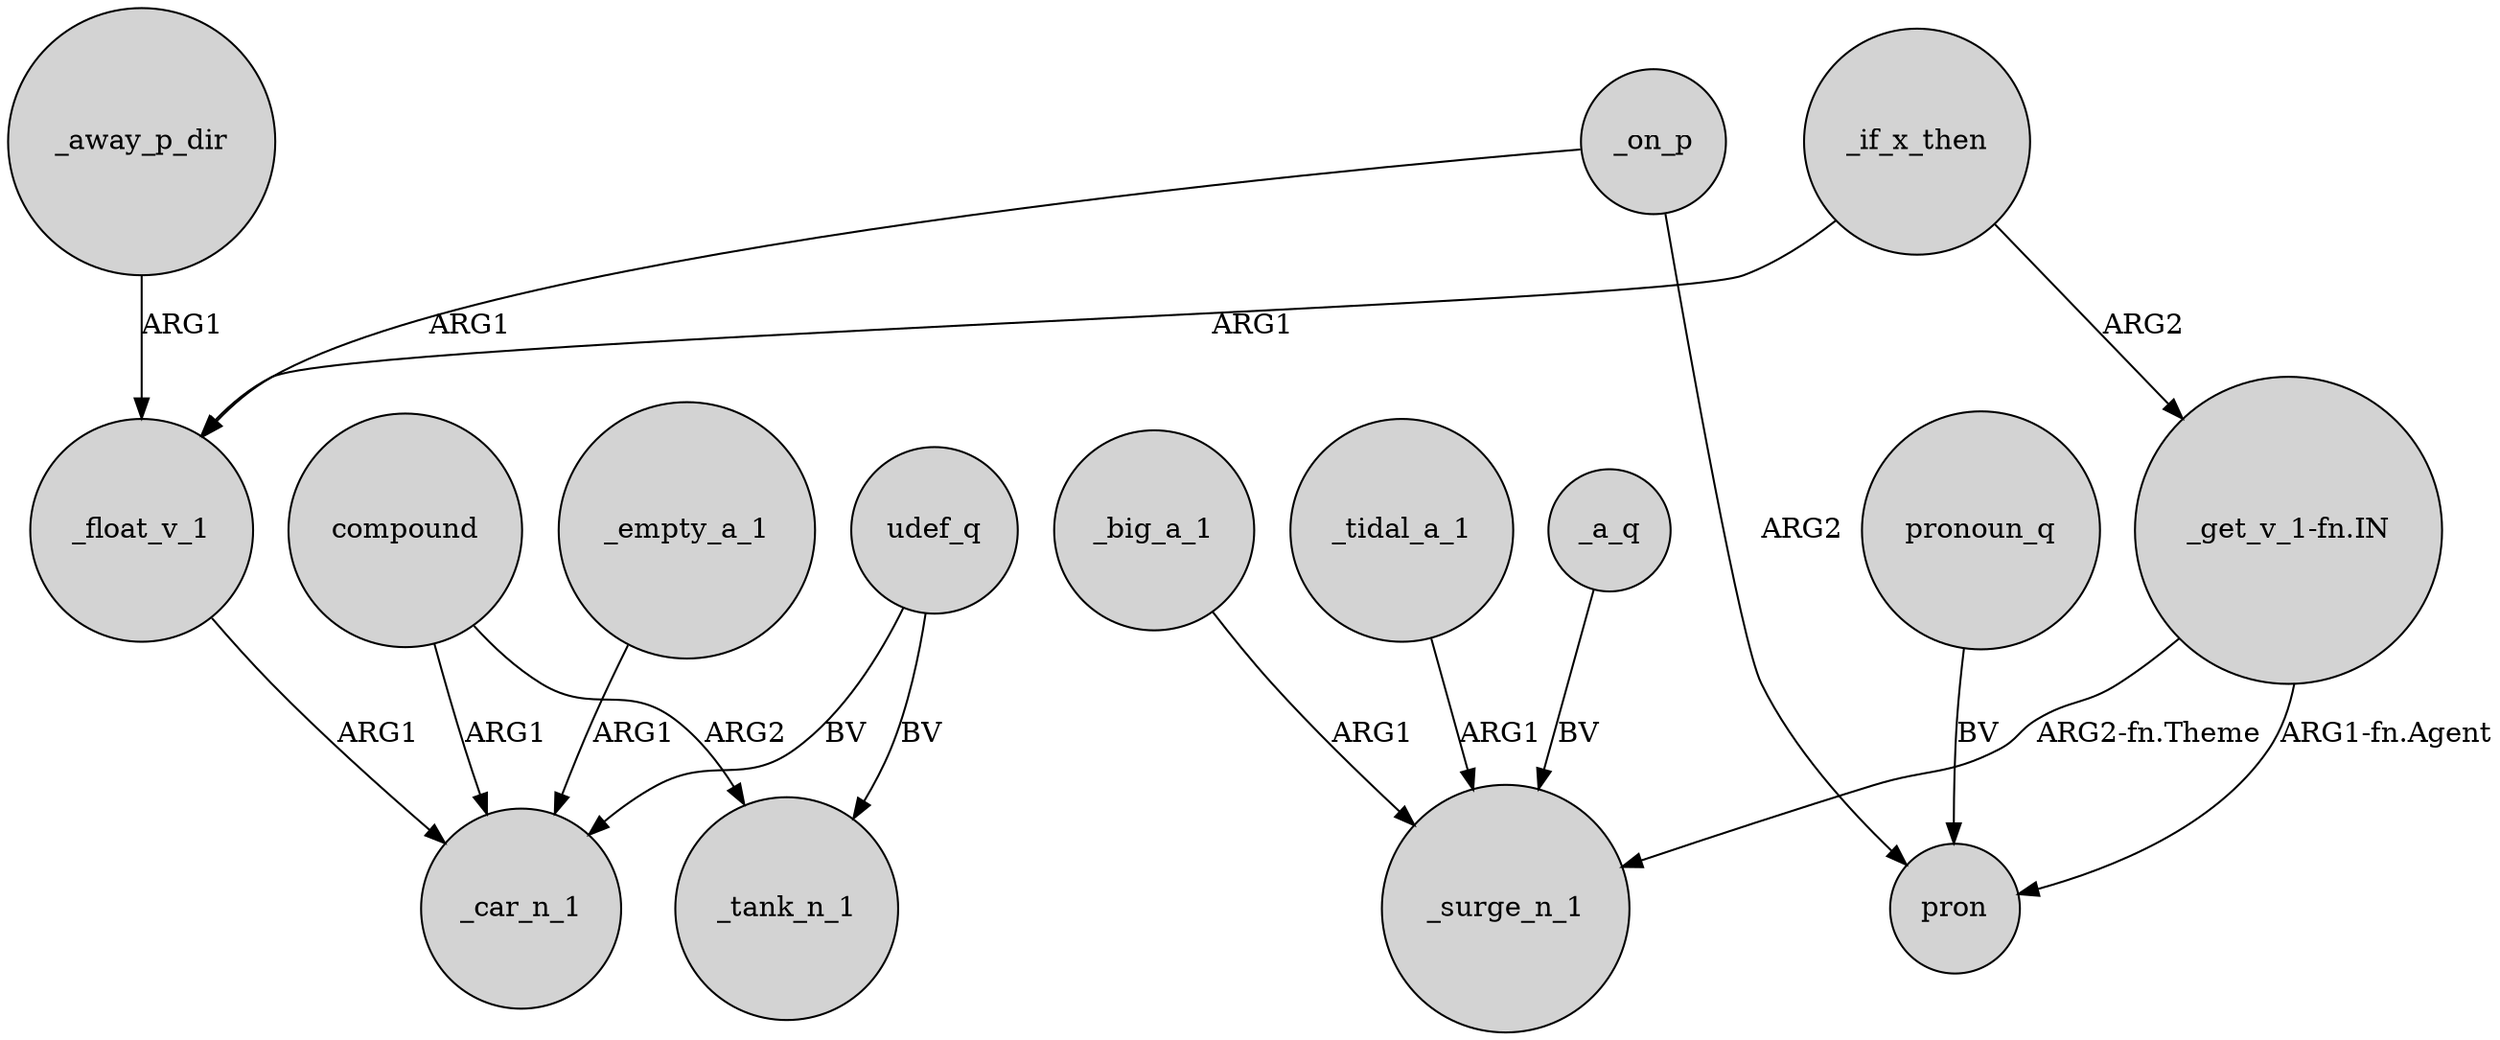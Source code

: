 digraph {
	node [shape=circle style=filled]
	compound -> _tank_n_1 [label=ARG2]
	compound -> _car_n_1 [label=ARG1]
	udef_q -> _car_n_1 [label=BV]
	_if_x_then -> "_get_v_1-fn.IN" [label=ARG2]
	_tidal_a_1 -> _surge_n_1 [label=ARG1]
	"_get_v_1-fn.IN" -> pron [label="ARG1-fn.Agent"]
	_a_q -> _surge_n_1 [label=BV]
	_away_p_dir -> _float_v_1 [label=ARG1]
	pronoun_q -> pron [label=BV]
	_on_p -> pron [label=ARG2]
	_float_v_1 -> _car_n_1 [label=ARG1]
	_big_a_1 -> _surge_n_1 [label=ARG1]
	udef_q -> _tank_n_1 [label=BV]
	"_get_v_1-fn.IN" -> _surge_n_1 [label="ARG2-fn.Theme"]
	_empty_a_1 -> _car_n_1 [label=ARG1]
	_if_x_then -> _float_v_1 [label=ARG1]
	_on_p -> _float_v_1 [label=ARG1]
}

